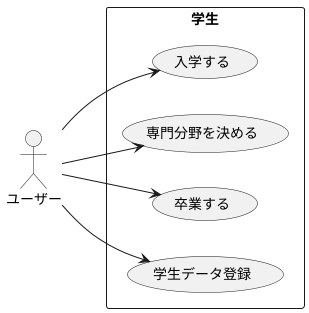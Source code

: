 @startuml
left to right direction
actor ユーザー as U

rectangle 学生 {
  usecase "入学する" as UC1
  usecase "専門分野を決める" as UC2
  usecase "卒業する" as UC3
  usecase "学生データ登録" as UC4
}

U --> UC1
U --> UC2
U --> UC3
U --> UC4
@enduml